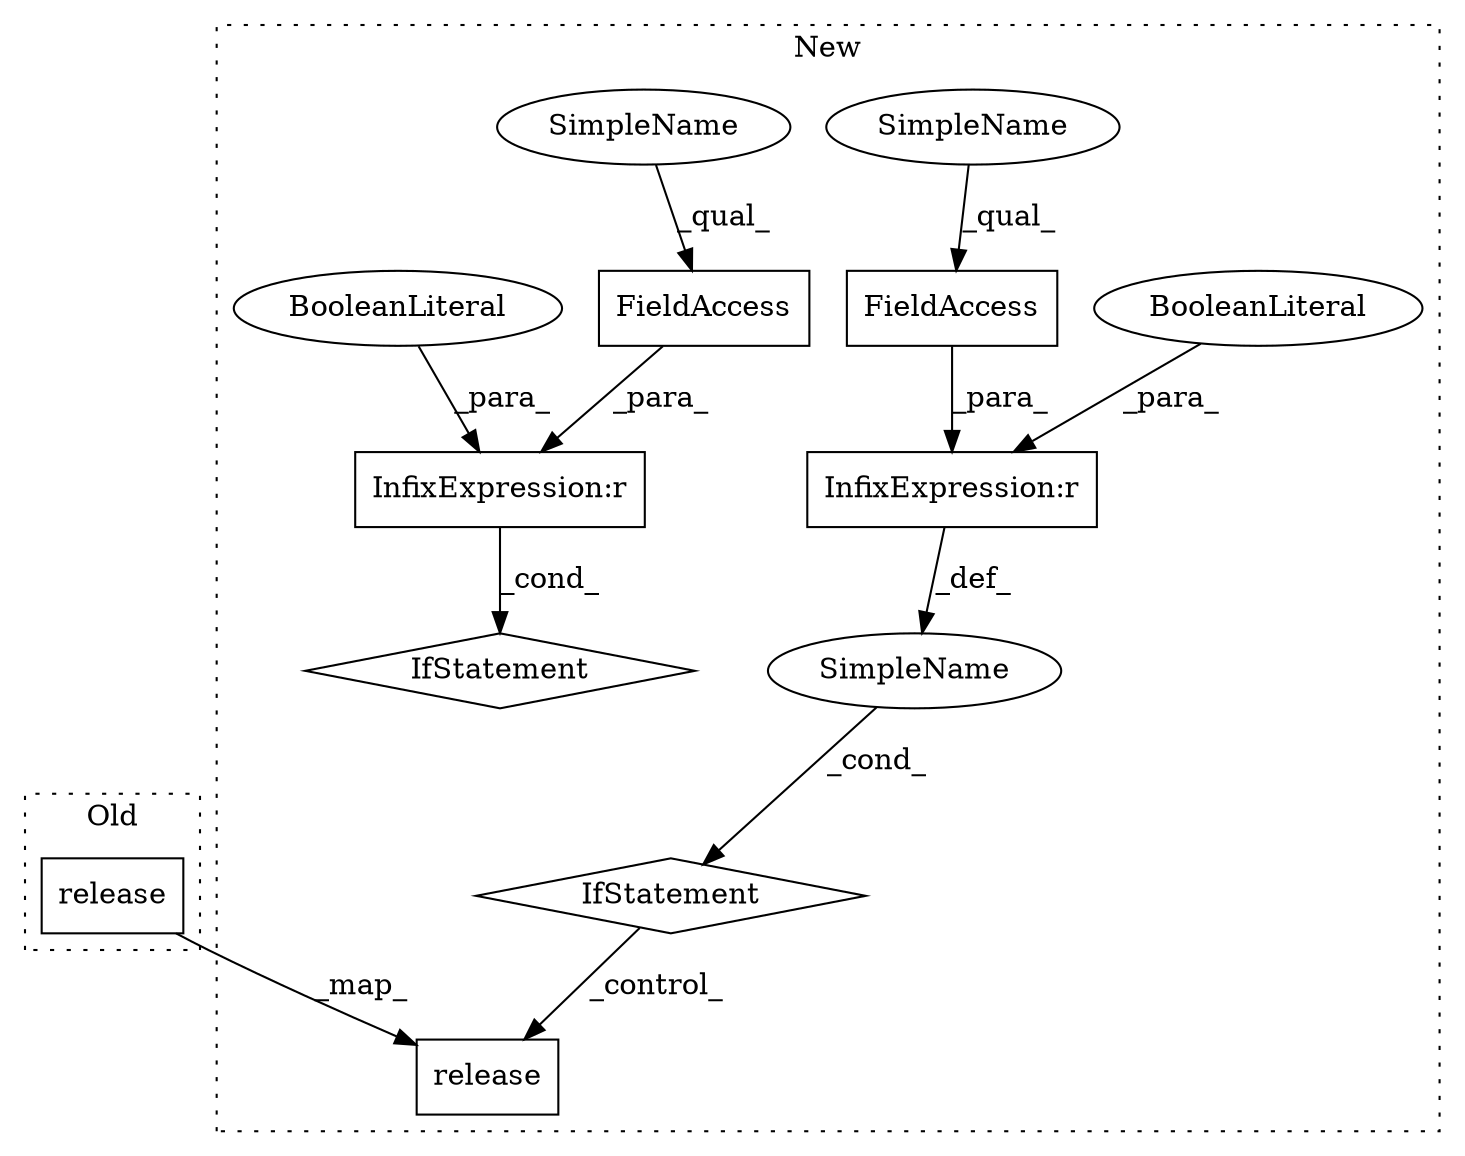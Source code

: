digraph G {
subgraph cluster0 {
1 [label="release" a="32" s="27847" l="9" shape="box"];
label = "Old";
style="dotted";
}
subgraph cluster1 {
2 [label="release" a="32" s="28325" l="9" shape="box"];
3 [label="IfStatement" a="25" s="28284,28310" l="4,2" shape="diamond"];
4 [label="SimpleName" a="42" s="" l="" shape="ellipse"];
5 [label="InfixExpression:r" a="27" s="28302" l="4" shape="box"];
6 [label="BooleanLiteral" a="9" s="28306" l="4" shape="ellipse"];
7 [label="FieldAccess" a="22" s="28183" l="14" shape="box"];
8 [label="InfixExpression:r" a="27" s="28197" l="4" shape="box"];
9 [label="FieldAccess" a="22" s="28288" l="14" shape="box"];
10 [label="IfStatement" a="25" s="28179,28205" l="4,2" shape="diamond"];
11 [label="BooleanLiteral" a="9" s="28201" l="4" shape="ellipse"];
12 [label="SimpleName" a="42" s="28288" l="4" shape="ellipse"];
13 [label="SimpleName" a="42" s="28183" l="4" shape="ellipse"];
label = "New";
style="dotted";
}
1 -> 2 [label="_map_"];
3 -> 2 [label="_control_"];
4 -> 3 [label="_cond_"];
5 -> 4 [label="_def_"];
6 -> 5 [label="_para_"];
7 -> 8 [label="_para_"];
8 -> 10 [label="_cond_"];
9 -> 5 [label="_para_"];
11 -> 8 [label="_para_"];
12 -> 9 [label="_qual_"];
13 -> 7 [label="_qual_"];
}
